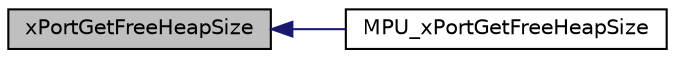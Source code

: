 digraph "xPortGetFreeHeapSize"
{
  edge [fontname="Helvetica",fontsize="10",labelfontname="Helvetica",labelfontsize="10"];
  node [fontname="Helvetica",fontsize="10",shape=record];
  rankdir="LR";
  Node15 [label="xPortGetFreeHeapSize",height=0.2,width=0.4,color="black", fillcolor="grey75", style="filled", fontcolor="black"];
  Node15 -> Node16 [dir="back",color="midnightblue",fontsize="10",style="solid",fontname="Helvetica"];
  Node16 [label="MPU_xPortGetFreeHeapSize",height=0.2,width=0.4,color="black", fillcolor="white", style="filled",URL="$mpu__wrappers_8c.html#aaa61035f1d697dafc2b97227e0d81f0a"];
}

